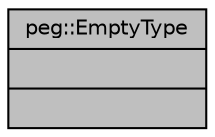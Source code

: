 digraph "peg::EmptyType"
{
 // LATEX_PDF_SIZE
  edge [fontname="Helvetica",fontsize="10",labelfontname="Helvetica",labelfontsize="10"];
  node [fontname="Helvetica",fontsize="10",shape=record];
  Node1 [label="{peg::EmptyType\n||}",height=0.2,width=0.4,color="black", fillcolor="grey75", style="filled", fontcolor="black",tooltip=" "];
}
